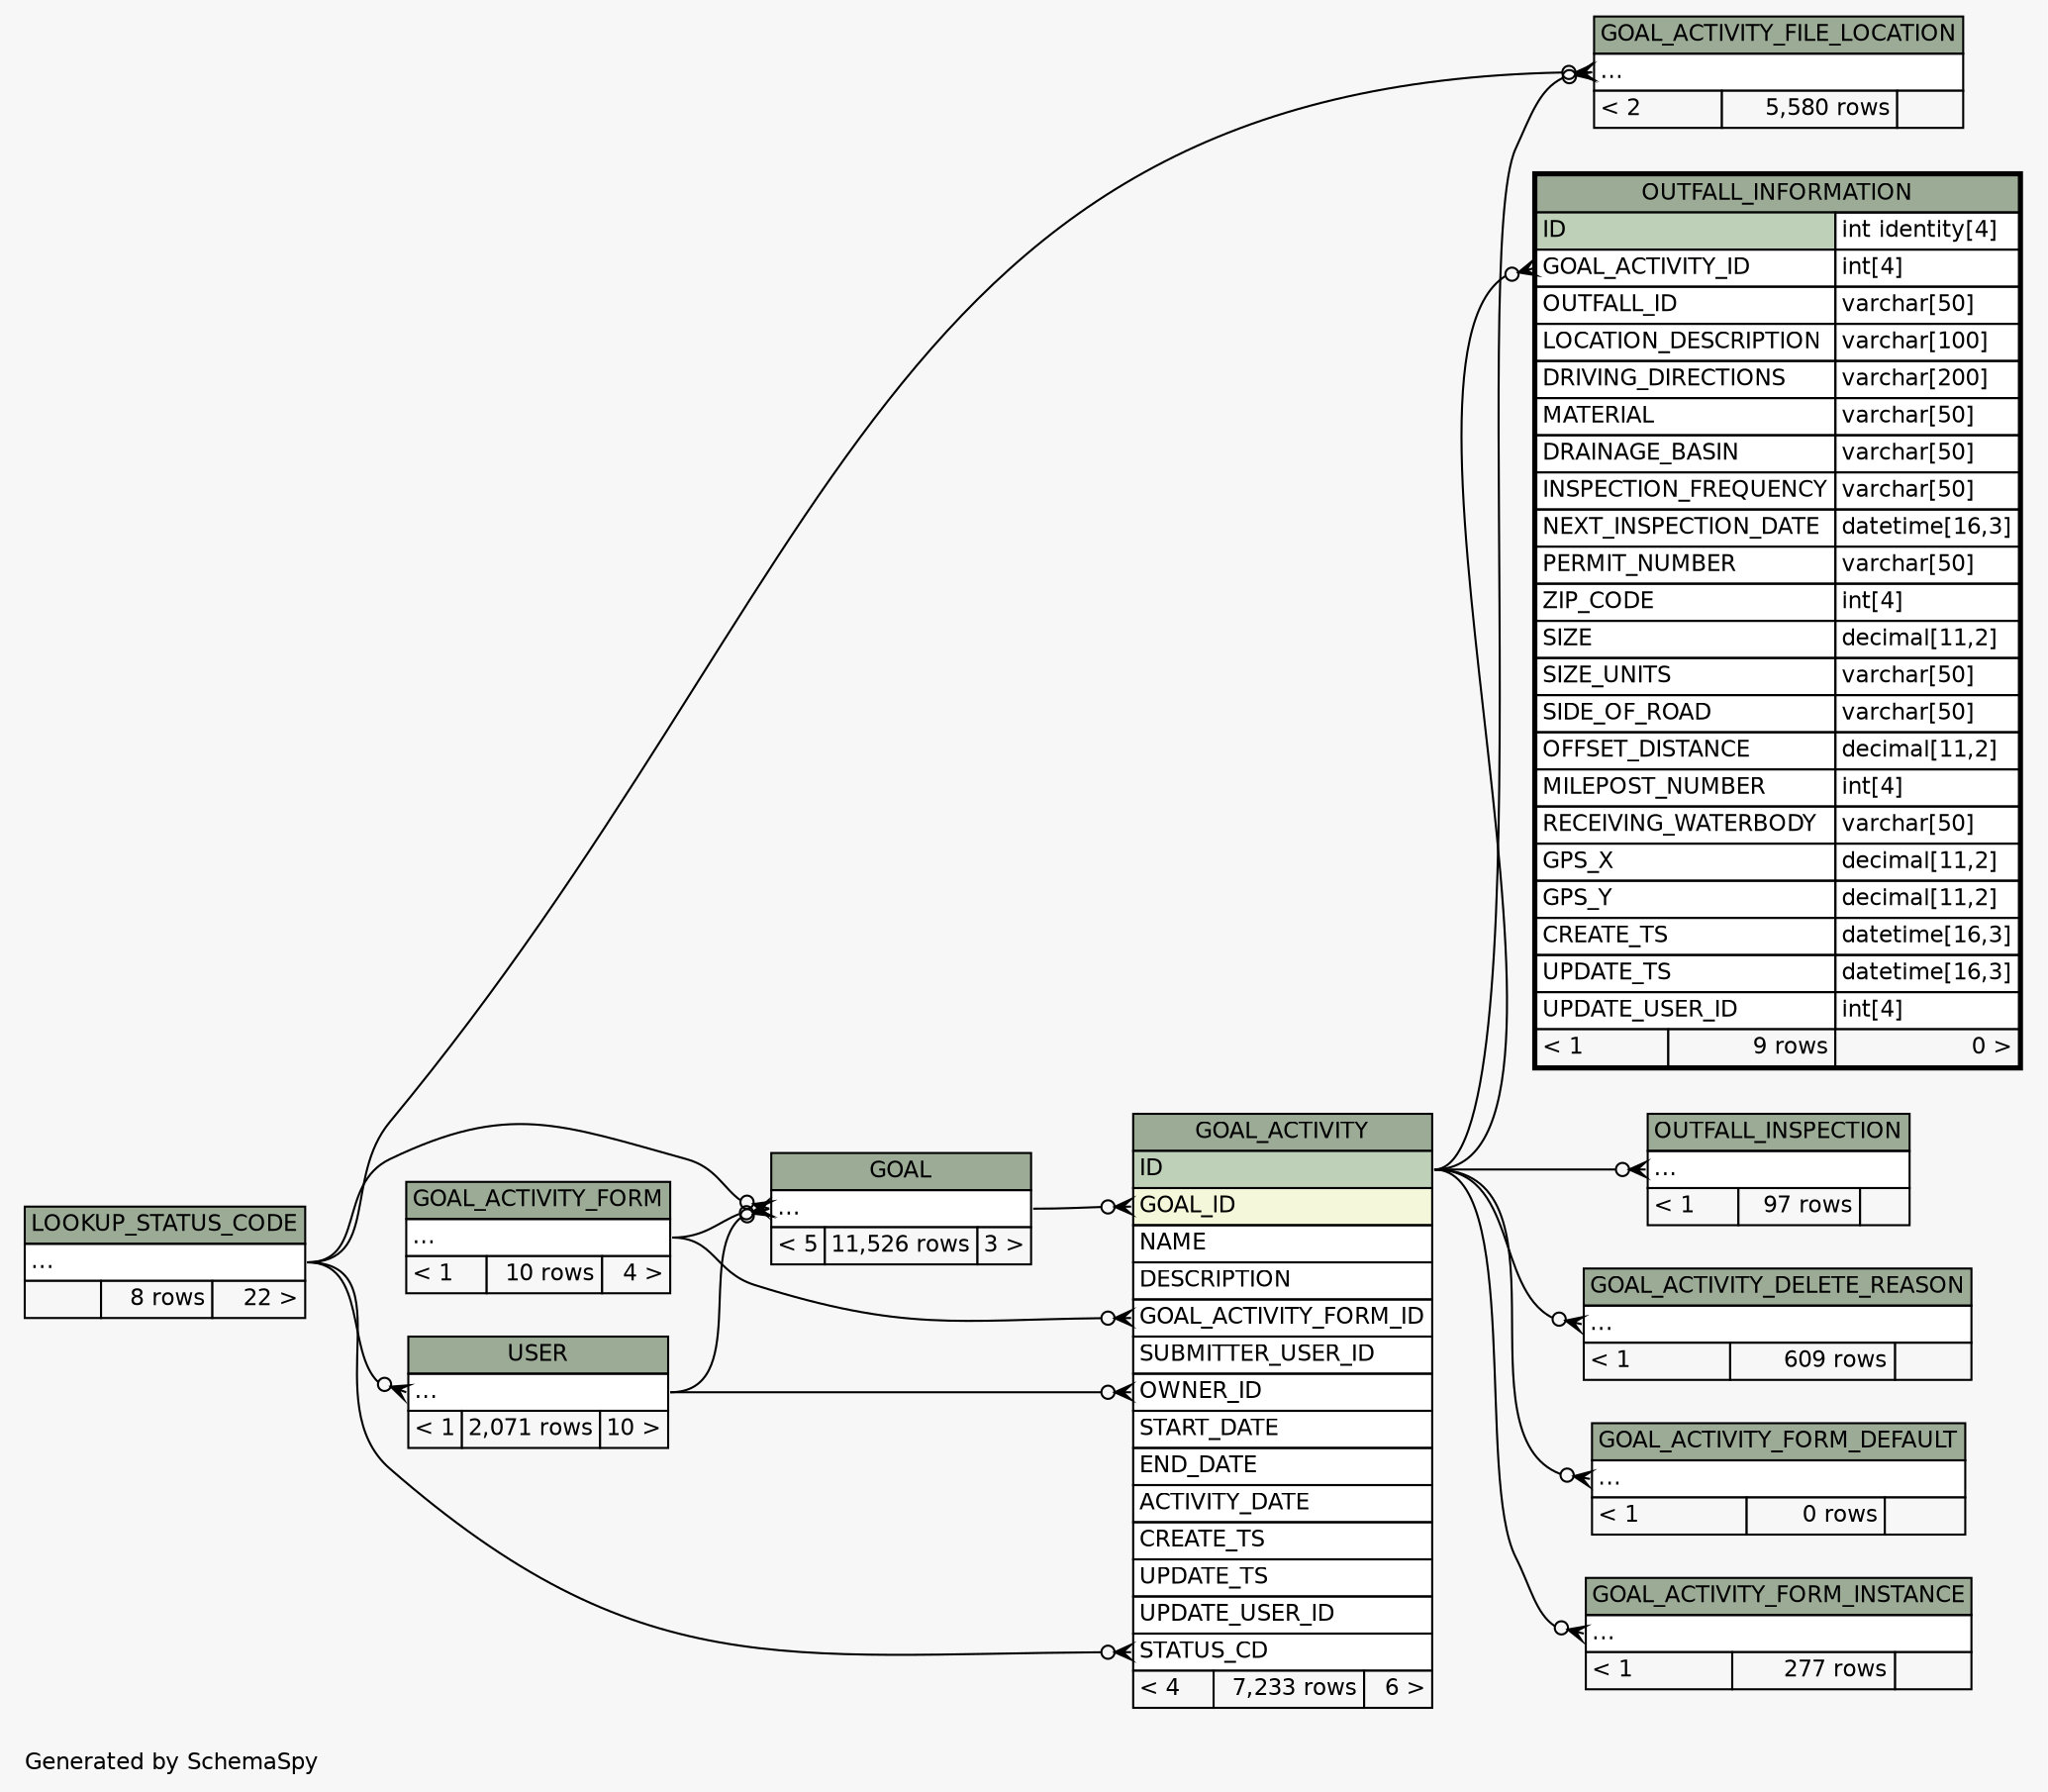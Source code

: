 // dot 2.28.0 on Windows 7 6.1
// SchemaSpy rev 590
digraph "twoDegreesRelationshipsDiagram" {
  graph [
    rankdir="RL"
    bgcolor="#f7f7f7"
    label="\nGenerated by SchemaSpy"
    labeljust="l"
    nodesep="0.18"
    ranksep="0.46"
    fontname="Helvetica"
    fontsize="11"
  ];
  node [
    fontname="Helvetica"
    fontsize="11"
    shape="plaintext"
  ];
  edge [
    arrowsize="0.8"
  ];
  "GOAL":"elipses":w -> "USER":"elipses":e [arrowhead=none dir=back arrowtail=crowodot];
  "GOAL":"elipses":w -> "GOAL_ACTIVITY_FORM":"elipses":e [arrowhead=none dir=back arrowtail=crowodot];
  "GOAL":"elipses":w -> "LOOKUP_STATUS_CODE":"elipses":e [arrowhead=none dir=back arrowtail=crowodot];
  "GOAL_ACTIVITY":"GOAL_ACTIVITY_FORM_ID":w -> "GOAL_ACTIVITY_FORM":"elipses":e [arrowhead=none dir=back arrowtail=crowodot];
  "GOAL_ACTIVITY":"GOAL_ID":w -> "GOAL":"elipses":e [arrowhead=none dir=back arrowtail=crowodot];
  "GOAL_ACTIVITY":"OWNER_ID":w -> "USER":"elipses":e [arrowhead=none dir=back arrowtail=crowodot];
  "GOAL_ACTIVITY":"STATUS_CD":w -> "LOOKUP_STATUS_CODE":"elipses":e [arrowhead=none dir=back arrowtail=crowodot];
  "GOAL_ACTIVITY_DELETE_REASON":"elipses":w -> "GOAL_ACTIVITY":"ID":e [arrowhead=none dir=back arrowtail=crowodot];
  "GOAL_ACTIVITY_FILE_LOCATION":"elipses":w -> "GOAL_ACTIVITY":"ID":e [arrowhead=none dir=back arrowtail=crowodot];
  "GOAL_ACTIVITY_FILE_LOCATION":"elipses":w -> "LOOKUP_STATUS_CODE":"elipses":e [arrowhead=none dir=back arrowtail=crowodot];
  "GOAL_ACTIVITY_FORM_DEFAULT":"elipses":w -> "GOAL_ACTIVITY":"ID":e [arrowhead=none dir=back arrowtail=crowodot];
  "GOAL_ACTIVITY_FORM_INSTANCE":"elipses":w -> "GOAL_ACTIVITY":"ID":e [arrowhead=none dir=back arrowtail=crowodot];
  "OUTFALL_INFORMATION":"GOAL_ACTIVITY_ID":w -> "GOAL_ACTIVITY":"ID":e [arrowhead=none dir=back arrowtail=crowodot];
  "OUTFALL_INSPECTION":"elipses":w -> "GOAL_ACTIVITY":"ID":e [arrowhead=none dir=back arrowtail=crowodot];
  "USER":"elipses":w -> "LOOKUP_STATUS_CODE":"elipses":e [arrowhead=none dir=back arrowtail=crowodot];
  "GOAL" [
    label=<
    <TABLE BORDER="0" CELLBORDER="1" CELLSPACING="0" BGCOLOR="#ffffff">
      <TR><TD COLSPAN="3" BGCOLOR="#9bab96" ALIGN="CENTER">GOAL</TD></TR>
      <TR><TD PORT="elipses" COLSPAN="3" ALIGN="LEFT">...</TD></TR>
      <TR><TD ALIGN="LEFT" BGCOLOR="#f7f7f7">&lt; 5</TD><TD ALIGN="RIGHT" BGCOLOR="#f7f7f7">11,526 rows</TD><TD ALIGN="RIGHT" BGCOLOR="#f7f7f7">3 &gt;</TD></TR>
    </TABLE>>
    URL="GOAL.html"
    tooltip="GOAL"
  ];
  "GOAL_ACTIVITY" [
    label=<
    <TABLE BORDER="0" CELLBORDER="1" CELLSPACING="0" BGCOLOR="#ffffff">
      <TR><TD COLSPAN="3" BGCOLOR="#9bab96" ALIGN="CENTER">GOAL_ACTIVITY</TD></TR>
      <TR><TD PORT="ID" COLSPAN="3" BGCOLOR="#bed1b8" ALIGN="LEFT">ID</TD></TR>
      <TR><TD PORT="GOAL_ID" COLSPAN="3" BGCOLOR="#f4f7da" ALIGN="LEFT">GOAL_ID</TD></TR>
      <TR><TD PORT="NAME" COLSPAN="3" ALIGN="LEFT">NAME</TD></TR>
      <TR><TD PORT="DESCRIPTION" COLSPAN="3" ALIGN="LEFT">DESCRIPTION</TD></TR>
      <TR><TD PORT="GOAL_ACTIVITY_FORM_ID" COLSPAN="3" ALIGN="LEFT">GOAL_ACTIVITY_FORM_ID</TD></TR>
      <TR><TD PORT="SUBMITTER_USER_ID" COLSPAN="3" ALIGN="LEFT">SUBMITTER_USER_ID</TD></TR>
      <TR><TD PORT="OWNER_ID" COLSPAN="3" ALIGN="LEFT">OWNER_ID</TD></TR>
      <TR><TD PORT="START_DATE" COLSPAN="3" ALIGN="LEFT">START_DATE</TD></TR>
      <TR><TD PORT="END_DATE" COLSPAN="3" ALIGN="LEFT">END_DATE</TD></TR>
      <TR><TD PORT="ACTIVITY_DATE" COLSPAN="3" ALIGN="LEFT">ACTIVITY_DATE</TD></TR>
      <TR><TD PORT="CREATE_TS" COLSPAN="3" ALIGN="LEFT">CREATE_TS</TD></TR>
      <TR><TD PORT="UPDATE_TS" COLSPAN="3" ALIGN="LEFT">UPDATE_TS</TD></TR>
      <TR><TD PORT="UPDATE_USER_ID" COLSPAN="3" ALIGN="LEFT">UPDATE_USER_ID</TD></TR>
      <TR><TD PORT="STATUS_CD" COLSPAN="3" ALIGN="LEFT">STATUS_CD</TD></TR>
      <TR><TD ALIGN="LEFT" BGCOLOR="#f7f7f7">&lt; 4</TD><TD ALIGN="RIGHT" BGCOLOR="#f7f7f7">7,233 rows</TD><TD ALIGN="RIGHT" BGCOLOR="#f7f7f7">6 &gt;</TD></TR>
    </TABLE>>
    URL="GOAL_ACTIVITY.html"
    tooltip="GOAL_ACTIVITY"
  ];
  "GOAL_ACTIVITY_DELETE_REASON" [
    label=<
    <TABLE BORDER="0" CELLBORDER="1" CELLSPACING="0" BGCOLOR="#ffffff">
      <TR><TD COLSPAN="3" BGCOLOR="#9bab96" ALIGN="CENTER">GOAL_ACTIVITY_DELETE_REASON</TD></TR>
      <TR><TD PORT="elipses" COLSPAN="3" ALIGN="LEFT">...</TD></TR>
      <TR><TD ALIGN="LEFT" BGCOLOR="#f7f7f7">&lt; 1</TD><TD ALIGN="RIGHT" BGCOLOR="#f7f7f7">609 rows</TD><TD ALIGN="RIGHT" BGCOLOR="#f7f7f7">  </TD></TR>
    </TABLE>>
    URL="GOAL_ACTIVITY_DELETE_REASON.html"
    tooltip="GOAL_ACTIVITY_DELETE_REASON"
  ];
  "GOAL_ACTIVITY_FILE_LOCATION" [
    label=<
    <TABLE BORDER="0" CELLBORDER="1" CELLSPACING="0" BGCOLOR="#ffffff">
      <TR><TD COLSPAN="3" BGCOLOR="#9bab96" ALIGN="CENTER">GOAL_ACTIVITY_FILE_LOCATION</TD></TR>
      <TR><TD PORT="elipses" COLSPAN="3" ALIGN="LEFT">...</TD></TR>
      <TR><TD ALIGN="LEFT" BGCOLOR="#f7f7f7">&lt; 2</TD><TD ALIGN="RIGHT" BGCOLOR="#f7f7f7">5,580 rows</TD><TD ALIGN="RIGHT" BGCOLOR="#f7f7f7">  </TD></TR>
    </TABLE>>
    URL="GOAL_ACTIVITY_FILE_LOCATION.html"
    tooltip="GOAL_ACTIVITY_FILE_LOCATION"
  ];
  "GOAL_ACTIVITY_FORM" [
    label=<
    <TABLE BORDER="0" CELLBORDER="1" CELLSPACING="0" BGCOLOR="#ffffff">
      <TR><TD COLSPAN="3" BGCOLOR="#9bab96" ALIGN="CENTER">GOAL_ACTIVITY_FORM</TD></TR>
      <TR><TD PORT="elipses" COLSPAN="3" ALIGN="LEFT">...</TD></TR>
      <TR><TD ALIGN="LEFT" BGCOLOR="#f7f7f7">&lt; 1</TD><TD ALIGN="RIGHT" BGCOLOR="#f7f7f7">10 rows</TD><TD ALIGN="RIGHT" BGCOLOR="#f7f7f7">4 &gt;</TD></TR>
    </TABLE>>
    URL="GOAL_ACTIVITY_FORM.html"
    tooltip="GOAL_ACTIVITY_FORM"
  ];
  "GOAL_ACTIVITY_FORM_DEFAULT" [
    label=<
    <TABLE BORDER="0" CELLBORDER="1" CELLSPACING="0" BGCOLOR="#ffffff">
      <TR><TD COLSPAN="3" BGCOLOR="#9bab96" ALIGN="CENTER">GOAL_ACTIVITY_FORM_DEFAULT</TD></TR>
      <TR><TD PORT="elipses" COLSPAN="3" ALIGN="LEFT">...</TD></TR>
      <TR><TD ALIGN="LEFT" BGCOLOR="#f7f7f7">&lt; 1</TD><TD ALIGN="RIGHT" BGCOLOR="#f7f7f7">0 rows</TD><TD ALIGN="RIGHT" BGCOLOR="#f7f7f7">  </TD></TR>
    </TABLE>>
    URL="GOAL_ACTIVITY_FORM_DEFAULT.html"
    tooltip="GOAL_ACTIVITY_FORM_DEFAULT"
  ];
  "GOAL_ACTIVITY_FORM_INSTANCE" [
    label=<
    <TABLE BORDER="0" CELLBORDER="1" CELLSPACING="0" BGCOLOR="#ffffff">
      <TR><TD COLSPAN="3" BGCOLOR="#9bab96" ALIGN="CENTER">GOAL_ACTIVITY_FORM_INSTANCE</TD></TR>
      <TR><TD PORT="elipses" COLSPAN="3" ALIGN="LEFT">...</TD></TR>
      <TR><TD ALIGN="LEFT" BGCOLOR="#f7f7f7">&lt; 1</TD><TD ALIGN="RIGHT" BGCOLOR="#f7f7f7">277 rows</TD><TD ALIGN="RIGHT" BGCOLOR="#f7f7f7">  </TD></TR>
    </TABLE>>
    URL="GOAL_ACTIVITY_FORM_INSTANCE.html"
    tooltip="GOAL_ACTIVITY_FORM_INSTANCE"
  ];
  "LOOKUP_STATUS_CODE" [
    label=<
    <TABLE BORDER="0" CELLBORDER="1" CELLSPACING="0" BGCOLOR="#ffffff">
      <TR><TD COLSPAN="3" BGCOLOR="#9bab96" ALIGN="CENTER">LOOKUP_STATUS_CODE</TD></TR>
      <TR><TD PORT="elipses" COLSPAN="3" ALIGN="LEFT">...</TD></TR>
      <TR><TD ALIGN="LEFT" BGCOLOR="#f7f7f7">  </TD><TD ALIGN="RIGHT" BGCOLOR="#f7f7f7">8 rows</TD><TD ALIGN="RIGHT" BGCOLOR="#f7f7f7">22 &gt;</TD></TR>
    </TABLE>>
    URL="LOOKUP_STATUS_CODE.html"
    tooltip="LOOKUP_STATUS_CODE"
  ];
  "OUTFALL_INFORMATION" [
    label=<
    <TABLE BORDER="2" CELLBORDER="1" CELLSPACING="0" BGCOLOR="#ffffff">
      <TR><TD COLSPAN="3" BGCOLOR="#9bab96" ALIGN="CENTER">OUTFALL_INFORMATION</TD></TR>
      <TR><TD PORT="ID" COLSPAN="2" BGCOLOR="#bed1b8" ALIGN="LEFT">ID</TD><TD PORT="ID.type" ALIGN="LEFT">int identity[4]</TD></TR>
      <TR><TD PORT="GOAL_ACTIVITY_ID" COLSPAN="2" ALIGN="LEFT">GOAL_ACTIVITY_ID</TD><TD PORT="GOAL_ACTIVITY_ID.type" ALIGN="LEFT">int[4]</TD></TR>
      <TR><TD PORT="OUTFALL_ID" COLSPAN="2" ALIGN="LEFT">OUTFALL_ID</TD><TD PORT="OUTFALL_ID.type" ALIGN="LEFT">varchar[50]</TD></TR>
      <TR><TD PORT="LOCATION_DESCRIPTION" COLSPAN="2" ALIGN="LEFT">LOCATION_DESCRIPTION</TD><TD PORT="LOCATION_DESCRIPTION.type" ALIGN="LEFT">varchar[100]</TD></TR>
      <TR><TD PORT="DRIVING_DIRECTIONS" COLSPAN="2" ALIGN="LEFT">DRIVING_DIRECTIONS</TD><TD PORT="DRIVING_DIRECTIONS.type" ALIGN="LEFT">varchar[200]</TD></TR>
      <TR><TD PORT="MATERIAL" COLSPAN="2" ALIGN="LEFT">MATERIAL</TD><TD PORT="MATERIAL.type" ALIGN="LEFT">varchar[50]</TD></TR>
      <TR><TD PORT="DRAINAGE_BASIN" COLSPAN="2" ALIGN="LEFT">DRAINAGE_BASIN</TD><TD PORT="DRAINAGE_BASIN.type" ALIGN="LEFT">varchar[50]</TD></TR>
      <TR><TD PORT="INSPECTION_FREQUENCY" COLSPAN="2" ALIGN="LEFT">INSPECTION_FREQUENCY</TD><TD PORT="INSPECTION_FREQUENCY.type" ALIGN="LEFT">varchar[50]</TD></TR>
      <TR><TD PORT="NEXT_INSPECTION_DATE" COLSPAN="2" ALIGN="LEFT">NEXT_INSPECTION_DATE</TD><TD PORT="NEXT_INSPECTION_DATE.type" ALIGN="LEFT">datetime[16,3]</TD></TR>
      <TR><TD PORT="PERMIT_NUMBER" COLSPAN="2" ALIGN="LEFT">PERMIT_NUMBER</TD><TD PORT="PERMIT_NUMBER.type" ALIGN="LEFT">varchar[50]</TD></TR>
      <TR><TD PORT="ZIP_CODE" COLSPAN="2" ALIGN="LEFT">ZIP_CODE</TD><TD PORT="ZIP_CODE.type" ALIGN="LEFT">int[4]</TD></TR>
      <TR><TD PORT="SIZE" COLSPAN="2" ALIGN="LEFT">SIZE</TD><TD PORT="SIZE.type" ALIGN="LEFT">decimal[11,2]</TD></TR>
      <TR><TD PORT="SIZE_UNITS" COLSPAN="2" ALIGN="LEFT">SIZE_UNITS</TD><TD PORT="SIZE_UNITS.type" ALIGN="LEFT">varchar[50]</TD></TR>
      <TR><TD PORT="SIDE_OF_ROAD" COLSPAN="2" ALIGN="LEFT">SIDE_OF_ROAD</TD><TD PORT="SIDE_OF_ROAD.type" ALIGN="LEFT">varchar[50]</TD></TR>
      <TR><TD PORT="OFFSET_DISTANCE" COLSPAN="2" ALIGN="LEFT">OFFSET_DISTANCE</TD><TD PORT="OFFSET_DISTANCE.type" ALIGN="LEFT">decimal[11,2]</TD></TR>
      <TR><TD PORT="MILEPOST_NUMBER" COLSPAN="2" ALIGN="LEFT">MILEPOST_NUMBER</TD><TD PORT="MILEPOST_NUMBER.type" ALIGN="LEFT">int[4]</TD></TR>
      <TR><TD PORT="RECEIVING_WATERBODY" COLSPAN="2" ALIGN="LEFT">RECEIVING_WATERBODY</TD><TD PORT="RECEIVING_WATERBODY.type" ALIGN="LEFT">varchar[50]</TD></TR>
      <TR><TD PORT="GPS_X" COLSPAN="2" ALIGN="LEFT">GPS_X</TD><TD PORT="GPS_X.type" ALIGN="LEFT">decimal[11,2]</TD></TR>
      <TR><TD PORT="GPS_Y" COLSPAN="2" ALIGN="LEFT">GPS_Y</TD><TD PORT="GPS_Y.type" ALIGN="LEFT">decimal[11,2]</TD></TR>
      <TR><TD PORT="CREATE_TS" COLSPAN="2" ALIGN="LEFT">CREATE_TS</TD><TD PORT="CREATE_TS.type" ALIGN="LEFT">datetime[16,3]</TD></TR>
      <TR><TD PORT="UPDATE_TS" COLSPAN="2" ALIGN="LEFT">UPDATE_TS</TD><TD PORT="UPDATE_TS.type" ALIGN="LEFT">datetime[16,3]</TD></TR>
      <TR><TD PORT="UPDATE_USER_ID" COLSPAN="2" ALIGN="LEFT">UPDATE_USER_ID</TD><TD PORT="UPDATE_USER_ID.type" ALIGN="LEFT">int[4]</TD></TR>
      <TR><TD ALIGN="LEFT" BGCOLOR="#f7f7f7">&lt; 1</TD><TD ALIGN="RIGHT" BGCOLOR="#f7f7f7">9 rows</TD><TD ALIGN="RIGHT" BGCOLOR="#f7f7f7">0 &gt;</TD></TR>
    </TABLE>>
    URL="OUTFALL_INFORMATION.html"
    tooltip="OUTFALL_INFORMATION"
  ];
  "OUTFALL_INSPECTION" [
    label=<
    <TABLE BORDER="0" CELLBORDER="1" CELLSPACING="0" BGCOLOR="#ffffff">
      <TR><TD COLSPAN="3" BGCOLOR="#9bab96" ALIGN="CENTER">OUTFALL_INSPECTION</TD></TR>
      <TR><TD PORT="elipses" COLSPAN="3" ALIGN="LEFT">...</TD></TR>
      <TR><TD ALIGN="LEFT" BGCOLOR="#f7f7f7">&lt; 1</TD><TD ALIGN="RIGHT" BGCOLOR="#f7f7f7">97 rows</TD><TD ALIGN="RIGHT" BGCOLOR="#f7f7f7">  </TD></TR>
    </TABLE>>
    URL="OUTFALL_INSPECTION.html"
    tooltip="OUTFALL_INSPECTION"
  ];
  "USER" [
    label=<
    <TABLE BORDER="0" CELLBORDER="1" CELLSPACING="0" BGCOLOR="#ffffff">
      <TR><TD COLSPAN="3" BGCOLOR="#9bab96" ALIGN="CENTER">USER</TD></TR>
      <TR><TD PORT="elipses" COLSPAN="3" ALIGN="LEFT">...</TD></TR>
      <TR><TD ALIGN="LEFT" BGCOLOR="#f7f7f7">&lt; 1</TD><TD ALIGN="RIGHT" BGCOLOR="#f7f7f7">2,071 rows</TD><TD ALIGN="RIGHT" BGCOLOR="#f7f7f7">10 &gt;</TD></TR>
    </TABLE>>
    URL="USER.html"
    tooltip="USER"
  ];
}
